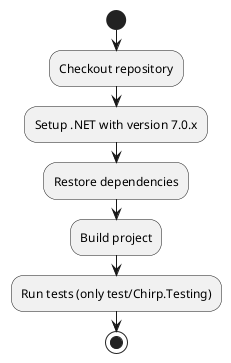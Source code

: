 @startuml Build and Test
start
:Checkout repository;
:Setup .NET with version 7.0.x;
:Restore dependencies;
:Build project;
:Run tests (only test/Chirp.Testing);
stop
@enduml
